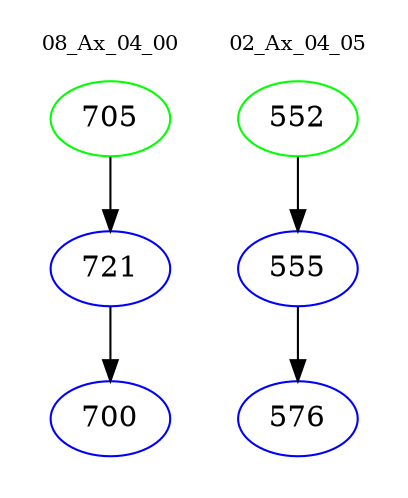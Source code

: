 digraph{
subgraph cluster_0 {
color = white
label = "08_Ax_04_00";
fontsize=10;
T0_705 [label="705", color="green"]
T0_705 -> T0_721 [color="black"]
T0_721 [label="721", color="blue"]
T0_721 -> T0_700 [color="black"]
T0_700 [label="700", color="blue"]
}
subgraph cluster_1 {
color = white
label = "02_Ax_04_05";
fontsize=10;
T1_552 [label="552", color="green"]
T1_552 -> T1_555 [color="black"]
T1_555 [label="555", color="blue"]
T1_555 -> T1_576 [color="black"]
T1_576 [label="576", color="blue"]
}
}
